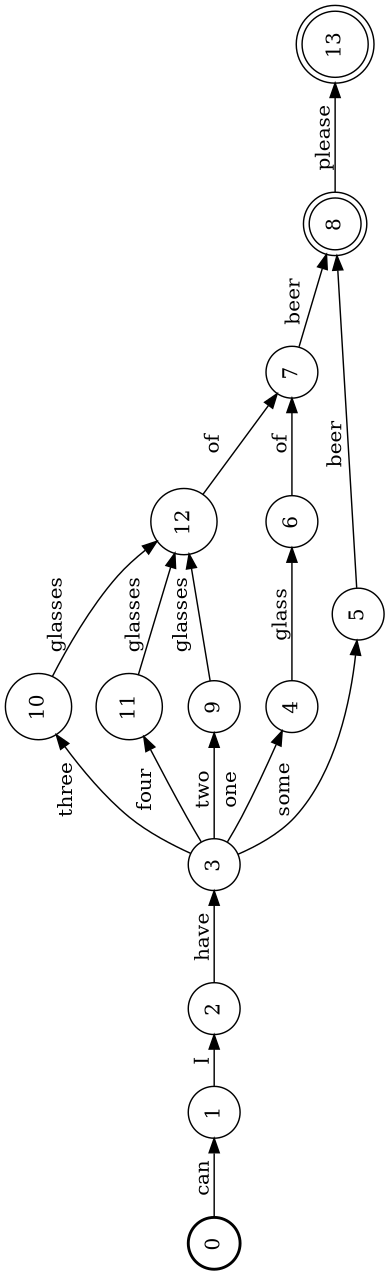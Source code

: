 digraph FST {
rankdir = LR;
size = "8.5,11";
label = "";
center = 1;
orientation = Landscape;
ranksep = "0.4";
nodesep = "0.25";
0 [label = "0", shape = circle, style = bold, fontsize = 14]
	0 -> 1 [label = "can", fontsize = 14];
1 [label = "1", shape = circle, style = solid, fontsize = 14]
	1 -> 2 [label = "I", fontsize = 14];
2 [label = "2", shape = circle, style = solid, fontsize = 14]
	2 -> 3 [label = "have", fontsize = 14];
3 [label = "3", shape = circle, style = solid, fontsize = 14]
	3 -> 4 [label = "one", fontsize = 14];
	3 -> 5 [label = "some", fontsize = 14];
	3 -> 9 [label = "two", fontsize = 14];
	3 -> 10 [label = "three", fontsize = 14];
	3 -> 11 [label = "four", fontsize = 14];
4 [label = "4", shape = circle, style = solid, fontsize = 14]
	4 -> 6 [label = "glass", fontsize = 14];
5 [label = "5", shape = circle, style = solid, fontsize = 14]
	5 -> 8 [label = "beer", fontsize = 14];
6 [label = "6", shape = circle, style = solid, fontsize = 14]
	6 -> 7 [label = "of", fontsize = 14];
7 [label = "7", shape = circle, style = solid, fontsize = 14]
	7 -> 8 [label = "beer", fontsize = 14];
8 [label = "8", shape = doublecircle, style = solid, fontsize = 14]
	8 -> 13 [label = "please", fontsize = 14];
9 [label = "9", shape = circle, style = solid, fontsize = 14]
	9 -> 12 [label = "glasses", fontsize = 14];
10 [label = "10", shape = circle, style = solid, fontsize = 14]
	10 -> 12 [label = "glasses", fontsize = 14];
11 [label = "11", shape = circle, style = solid, fontsize = 14]
	11 -> 12 [label = "glasses", fontsize = 14];
12 [label = "12", shape = circle, style = solid, fontsize = 14]
	12 -> 7 [label = "of", fontsize = 14];
13 [label = "13", shape = doublecircle, style = solid, fontsize = 14]
}

